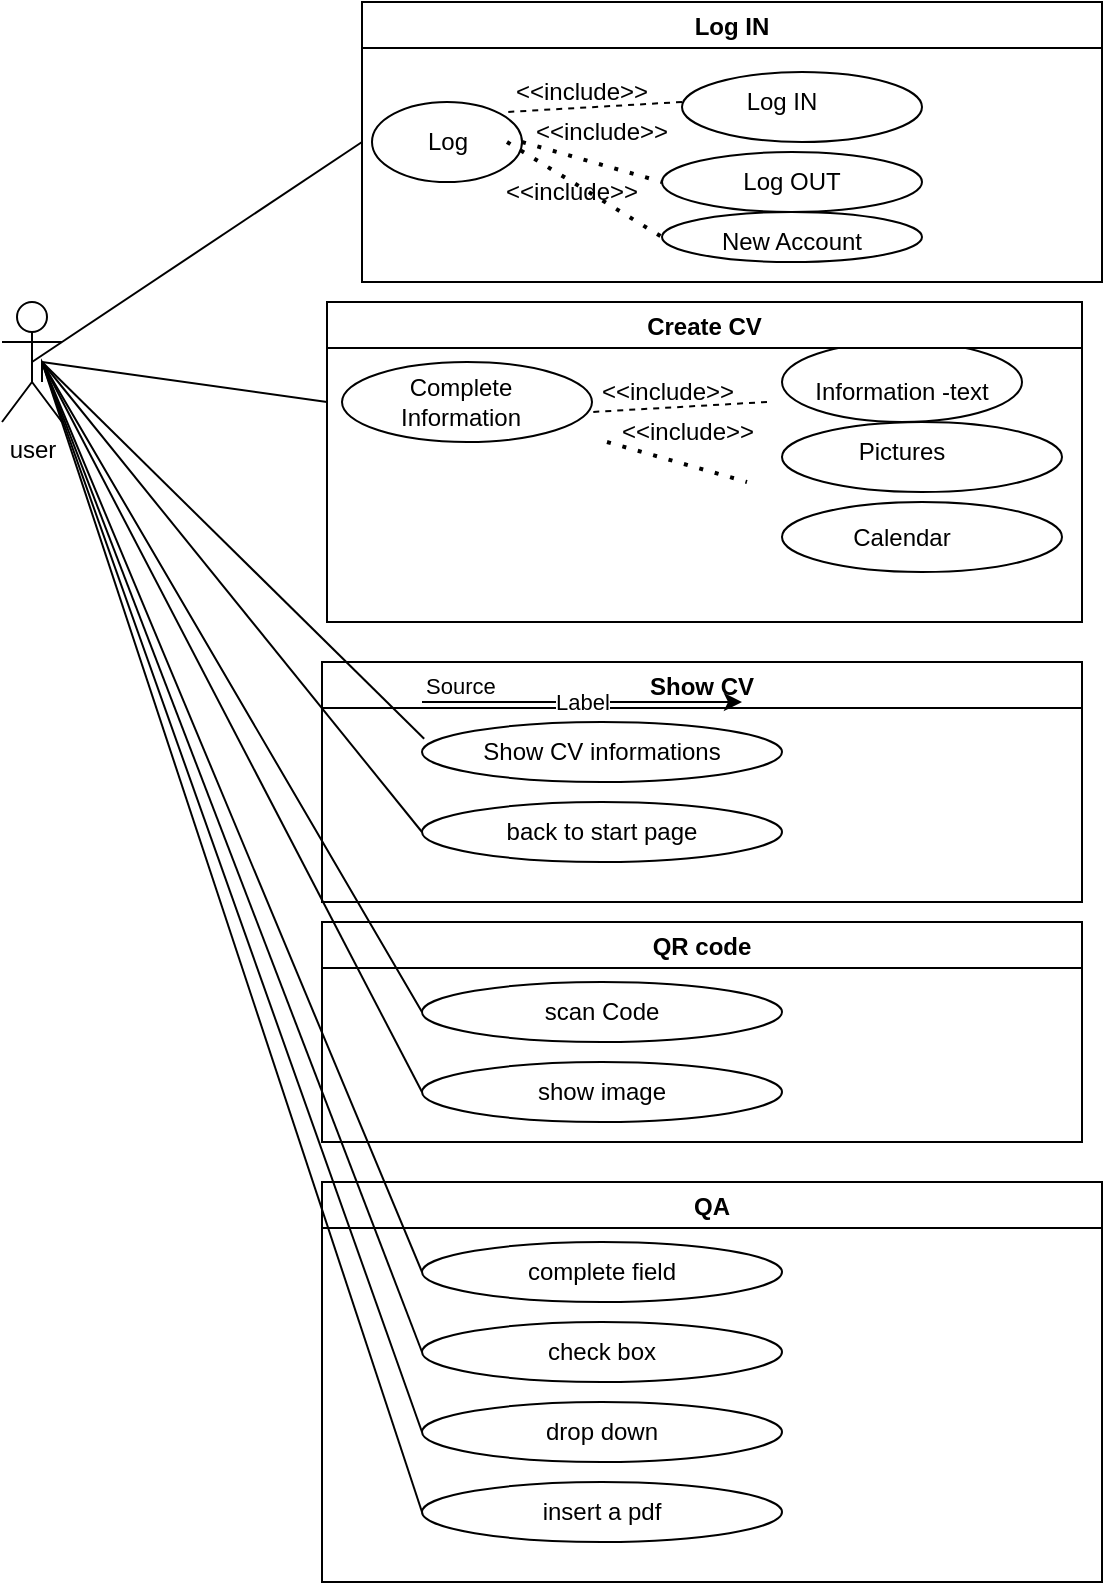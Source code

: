 <mxfile version="20.2.3" type="device"><diagram id="ybAi4qsyxsmRagj109D1" name="Page-1"><mxGraphModel dx="1298" dy="801" grid="1" gridSize="10" guides="1" tooltips="1" connect="1" arrows="1" fold="1" page="1" pageScale="1" pageWidth="850" pageHeight="1100" math="0" shadow="0"><root><mxCell id="0"/><mxCell id="1" parent="0"/><mxCell id="1w0WepBmjEY2nfZTH_tM-1" value="user" style="shape=umlActor;verticalLabelPosition=bottom;verticalAlign=top;html=1;outlineConnect=0;" vertex="1" parent="1"><mxGeometry x="70" y="180" width="30" height="60" as="geometry"/></mxCell><mxCell id="1w0WepBmjEY2nfZTH_tM-4" value="Log IN" style="swimlane;startSize=23;" vertex="1" parent="1"><mxGeometry x="250" y="30" width="370" height="140" as="geometry"/></mxCell><mxCell id="1w0WepBmjEY2nfZTH_tM-7" value="" style="ellipse;whiteSpace=wrap;html=1;" vertex="1" parent="1w0WepBmjEY2nfZTH_tM-4"><mxGeometry x="5" y="50" width="75" height="40" as="geometry"/></mxCell><mxCell id="1w0WepBmjEY2nfZTH_tM-8" value="Log" style="text;html=1;strokeColor=none;fillColor=none;align=center;verticalAlign=middle;whiteSpace=wrap;rounded=0;" vertex="1" parent="1w0WepBmjEY2nfZTH_tM-4"><mxGeometry x="12.5" y="55" width="60" height="30" as="geometry"/></mxCell><mxCell id="1w0WepBmjEY2nfZTH_tM-12" value="&amp;lt;&amp;lt;include&amp;gt;&amp;gt;" style="text;html=1;strokeColor=none;fillColor=none;align=center;verticalAlign=middle;whiteSpace=wrap;rounded=0;" vertex="1" parent="1w0WepBmjEY2nfZTH_tM-4"><mxGeometry x="80" y="35" width="60" height="20" as="geometry"/></mxCell><mxCell id="1w0WepBmjEY2nfZTH_tM-14" value="&amp;lt;&amp;lt;include&amp;gt;&amp;gt;" style="text;html=1;strokeColor=none;fillColor=none;align=center;verticalAlign=middle;whiteSpace=wrap;rounded=0;" vertex="1" parent="1w0WepBmjEY2nfZTH_tM-4"><mxGeometry x="90" y="55" width="60" height="20" as="geometry"/></mxCell><mxCell id="1w0WepBmjEY2nfZTH_tM-18" value="&amp;lt;&amp;lt;include&amp;gt;&amp;gt;" style="text;html=1;strokeColor=none;fillColor=none;align=center;verticalAlign=middle;whiteSpace=wrap;rounded=0;" vertex="1" parent="1w0WepBmjEY2nfZTH_tM-4"><mxGeometry x="100" y="90" width="10" height="10" as="geometry"/></mxCell><mxCell id="1w0WepBmjEY2nfZTH_tM-20" value="" style="ellipse;whiteSpace=wrap;html=1;" vertex="1" parent="1w0WepBmjEY2nfZTH_tM-4"><mxGeometry x="160" y="35" width="120" height="35" as="geometry"/></mxCell><mxCell id="1w0WepBmjEY2nfZTH_tM-21" value="" style="ellipse;whiteSpace=wrap;html=1;" vertex="1" parent="1w0WepBmjEY2nfZTH_tM-4"><mxGeometry x="150" y="75" width="130" height="30" as="geometry"/></mxCell><mxCell id="1w0WepBmjEY2nfZTH_tM-22" value="Log OUT" style="text;html=1;strokeColor=none;fillColor=none;align=center;verticalAlign=middle;whiteSpace=wrap;rounded=0;" vertex="1" parent="1w0WepBmjEY2nfZTH_tM-4"><mxGeometry x="185" y="80" width="60" height="20" as="geometry"/></mxCell><mxCell id="1w0WepBmjEY2nfZTH_tM-23" value="" style="ellipse;whiteSpace=wrap;html=1;" vertex="1" parent="1w0WepBmjEY2nfZTH_tM-4"><mxGeometry x="150" y="105" width="130" height="25" as="geometry"/></mxCell><mxCell id="1w0WepBmjEY2nfZTH_tM-24" value="New Account" style="text;html=1;strokeColor=none;fillColor=none;align=center;verticalAlign=middle;whiteSpace=wrap;rounded=0;" vertex="1" parent="1w0WepBmjEY2nfZTH_tM-4"><mxGeometry x="170" y="105" width="90" height="30" as="geometry"/></mxCell><mxCell id="1w0WepBmjEY2nfZTH_tM-11" value="" style="endArrow=none;dashed=1;html=1;dashPattern=1 3;strokeWidth=2;rounded=0;exitX=1;exitY=0.5;exitDx=0;exitDy=0;entryX=0;entryY=0.5;entryDx=0;entryDy=0;" edge="1" parent="1w0WepBmjEY2nfZTH_tM-4" source="1w0WepBmjEY2nfZTH_tM-8" target="1w0WepBmjEY2nfZTH_tM-23"><mxGeometry width="50" height="50" relative="1" as="geometry"><mxPoint x="150" y="230" as="sourcePoint"/><mxPoint x="140" y="100" as="targetPoint"/></mxGeometry></mxCell><mxCell id="1w0WepBmjEY2nfZTH_tM-10" value="" style="endArrow=none;dashed=1;html=1;dashPattern=1 3;strokeWidth=2;rounded=0;exitX=1;exitY=0.5;exitDx=0;exitDy=0;entryX=0;entryY=0.5;entryDx=0;entryDy=0;" edge="1" parent="1w0WepBmjEY2nfZTH_tM-4" source="1w0WepBmjEY2nfZTH_tM-7" target="1w0WepBmjEY2nfZTH_tM-21"><mxGeometry width="50" height="50" relative="1" as="geometry"><mxPoint x="150" y="230" as="sourcePoint"/><mxPoint x="150" y="80" as="targetPoint"/></mxGeometry></mxCell><mxCell id="1w0WepBmjEY2nfZTH_tM-9" value="" style="endArrow=none;dashed=1;html=1;rounded=0;startArrow=none;entryX=1;entryY=0;entryDx=0;entryDy=0;" edge="1" parent="1" target="1w0WepBmjEY2nfZTH_tM-8"><mxGeometry width="50" height="50" relative="1" as="geometry"><mxPoint x="410" y="80" as="sourcePoint"/><mxPoint x="400" y="80" as="targetPoint"/></mxGeometry></mxCell><mxCell id="1w0WepBmjEY2nfZTH_tM-19" value="Log IN" style="text;html=1;strokeColor=none;fillColor=none;align=center;verticalAlign=middle;whiteSpace=wrap;rounded=0;" vertex="1" parent="1"><mxGeometry x="430" y="70" width="60" height="20" as="geometry"/></mxCell><mxCell id="1w0WepBmjEY2nfZTH_tM-26" value="" style="endArrow=none;html=1;rounded=0;exitX=0.5;exitY=0.5;exitDx=0;exitDy=0;exitPerimeter=0;entryX=0;entryY=0.5;entryDx=0;entryDy=0;" edge="1" parent="1" source="1w0WepBmjEY2nfZTH_tM-1" target="1w0WepBmjEY2nfZTH_tM-4"><mxGeometry width="50" height="50" relative="1" as="geometry"><mxPoint x="250" y="190" as="sourcePoint"/><mxPoint x="300" y="140" as="targetPoint"/></mxGeometry></mxCell><mxCell id="1w0WepBmjEY2nfZTH_tM-28" value="" style="ellipse;whiteSpace=wrap;html=1;" vertex="1" parent="1"><mxGeometry x="240" y="210" width="125" height="40" as="geometry"/></mxCell><mxCell id="1w0WepBmjEY2nfZTH_tM-29" value="Complete &lt;br&gt;Information" style="text;html=1;strokeColor=none;fillColor=none;align=center;verticalAlign=middle;whiteSpace=wrap;rounded=0;" vertex="1" parent="1"><mxGeometry x="232.5" y="215" width="132.5" height="30" as="geometry"/></mxCell><mxCell id="1w0WepBmjEY2nfZTH_tM-30" value="&amp;lt;&amp;lt;include&amp;gt;&amp;gt;" style="text;html=1;strokeColor=none;fillColor=none;align=center;verticalAlign=middle;whiteSpace=wrap;rounded=0;" vertex="1" parent="1"><mxGeometry x="372.5" y="215" width="60" height="20" as="geometry"/></mxCell><mxCell id="1w0WepBmjEY2nfZTH_tM-31" value="&amp;lt;&amp;lt;include&amp;gt;&amp;gt;" style="text;html=1;strokeColor=none;fillColor=none;align=center;verticalAlign=middle;whiteSpace=wrap;rounded=0;" vertex="1" parent="1"><mxGeometry x="382.5" y="235" width="60" height="20" as="geometry"/></mxCell><mxCell id="1w0WepBmjEY2nfZTH_tM-35" value="" style="endArrow=none;dashed=1;html=1;dashPattern=1 3;strokeWidth=2;rounded=0;exitX=1;exitY=0.5;exitDx=0;exitDy=0;entryX=0;entryY=0.5;entryDx=0;entryDy=0;" edge="1" parent="1"><mxGeometry width="50" height="50" relative="1" as="geometry"><mxPoint x="372.5" y="250" as="sourcePoint"/><mxPoint x="442.5" y="270" as="targetPoint"/></mxGeometry></mxCell><mxCell id="1w0WepBmjEY2nfZTH_tM-36" value="" style="endArrow=none;dashed=1;html=1;rounded=0;startArrow=none;entryX=1;entryY=0;entryDx=0;entryDy=0;" edge="1" parent="1"><mxGeometry width="50" height="50" relative="1" as="geometry"><mxPoint x="452.5" y="230" as="sourcePoint"/><mxPoint x="365" y="235" as="targetPoint"/></mxGeometry></mxCell><mxCell id="1w0WepBmjEY2nfZTH_tM-38" value="" style="ellipse;whiteSpace=wrap;html=1;" vertex="1" parent="1"><mxGeometry x="460" y="200" width="120" height="40" as="geometry"/></mxCell><mxCell id="1w0WepBmjEY2nfZTH_tM-39" value="Information -text" style="text;html=1;strokeColor=none;fillColor=none;align=center;verticalAlign=middle;whiteSpace=wrap;rounded=0;" vertex="1" parent="1"><mxGeometry x="475" y="210" width="90" height="30" as="geometry"/></mxCell><mxCell id="1w0WepBmjEY2nfZTH_tM-40" value="" style="ellipse;whiteSpace=wrap;html=1;" vertex="1" parent="1"><mxGeometry x="460" y="240" width="140" height="35" as="geometry"/></mxCell><mxCell id="1w0WepBmjEY2nfZTH_tM-41" value="Pictures" style="text;html=1;strokeColor=none;fillColor=none;align=center;verticalAlign=middle;whiteSpace=wrap;rounded=0;" vertex="1" parent="1"><mxGeometry x="490" y="240" width="60" height="30" as="geometry"/></mxCell><mxCell id="1w0WepBmjEY2nfZTH_tM-42" value="" style="ellipse;whiteSpace=wrap;html=1;" vertex="1" parent="1"><mxGeometry x="460" y="280" width="140" height="35" as="geometry"/></mxCell><mxCell id="1w0WepBmjEY2nfZTH_tM-43" value="Calendar" style="text;html=1;strokeColor=none;fillColor=none;align=center;verticalAlign=middle;whiteSpace=wrap;rounded=0;" vertex="1" parent="1"><mxGeometry x="490" y="282.5" width="60" height="30" as="geometry"/></mxCell><mxCell id="1w0WepBmjEY2nfZTH_tM-57" value="Create CV" style="swimlane;" vertex="1" parent="1"><mxGeometry x="232.5" y="180" width="377.5" height="160" as="geometry"/></mxCell><mxCell id="1w0WepBmjEY2nfZTH_tM-58" value="Show CV" style="swimlane;" vertex="1" parent="1"><mxGeometry x="230" y="360" width="380" height="120" as="geometry"/></mxCell><mxCell id="1w0WepBmjEY2nfZTH_tM-59" value="Show CV informations" style="ellipse;whiteSpace=wrap;html=1;" vertex="1" parent="1w0WepBmjEY2nfZTH_tM-58"><mxGeometry x="50" y="30" width="180" height="30" as="geometry"/></mxCell><mxCell id="1w0WepBmjEY2nfZTH_tM-60" value="back to start page" style="ellipse;whiteSpace=wrap;html=1;" vertex="1" parent="1w0WepBmjEY2nfZTH_tM-58"><mxGeometry x="50" y="70" width="180" height="30" as="geometry"/></mxCell><mxCell id="1w0WepBmjEY2nfZTH_tM-61" value="" style="endArrow=none;html=1;rounded=0;entryX=0;entryY=0.5;entryDx=0;entryDy=0;" edge="1" parent="1" target="1w0WepBmjEY2nfZTH_tM-29"><mxGeometry width="50" height="50" relative="1" as="geometry"><mxPoint x="90" y="210" as="sourcePoint"/><mxPoint x="260" y="110" as="targetPoint"/></mxGeometry></mxCell><mxCell id="1w0WepBmjEY2nfZTH_tM-62" value="" style="endArrow=none;html=1;rounded=0;entryX=0.006;entryY=0.28;entryDx=0;entryDy=0;entryPerimeter=0;" edge="1" parent="1" target="1w0WepBmjEY2nfZTH_tM-59"><mxGeometry width="50" height="50" relative="1" as="geometry"><mxPoint x="90" y="210" as="sourcePoint"/><mxPoint x="242.5" y="240" as="targetPoint"/></mxGeometry></mxCell><mxCell id="1w0WepBmjEY2nfZTH_tM-63" value="" style="endArrow=none;html=1;rounded=0;entryX=0;entryY=0.5;entryDx=0;entryDy=0;" edge="1" parent="1" target="1w0WepBmjEY2nfZTH_tM-60"><mxGeometry width="50" height="50" relative="1" as="geometry"><mxPoint x="90" y="210" as="sourcePoint"/><mxPoint x="281.08" y="398.4" as="targetPoint"/></mxGeometry></mxCell><mxCell id="1w0WepBmjEY2nfZTH_tM-65" value="QR code" style="swimlane;" vertex="1" parent="1"><mxGeometry x="230" y="490" width="380" height="110" as="geometry"/></mxCell><mxCell id="1w0WepBmjEY2nfZTH_tM-66" value="scan Code" style="ellipse;whiteSpace=wrap;html=1;" vertex="1" parent="1w0WepBmjEY2nfZTH_tM-65"><mxGeometry x="50" y="30" width="180" height="30" as="geometry"/></mxCell><mxCell id="1w0WepBmjEY2nfZTH_tM-67" value="show image" style="ellipse;whiteSpace=wrap;html=1;" vertex="1" parent="1w0WepBmjEY2nfZTH_tM-65"><mxGeometry x="50" y="70" width="180" height="30" as="geometry"/></mxCell><mxCell id="1w0WepBmjEY2nfZTH_tM-69" value="" style="endArrow=none;html=1;rounded=0;entryX=0;entryY=0.5;entryDx=0;entryDy=0;" edge="1" parent="1" target="1w0WepBmjEY2nfZTH_tM-66"><mxGeometry width="50" height="50" relative="1" as="geometry"><mxPoint x="90" y="220" as="sourcePoint"/><mxPoint x="360" y="410" as="targetPoint"/><Array as="points"><mxPoint x="90" y="210"/></Array></mxGeometry></mxCell><mxCell id="1w0WepBmjEY2nfZTH_tM-71" value="" style="endArrow=none;html=1;rounded=0;entryX=0;entryY=0.5;entryDx=0;entryDy=0;" edge="1" parent="1" target="1w0WepBmjEY2nfZTH_tM-67"><mxGeometry width="50" height="50" relative="1" as="geometry"><mxPoint x="90" y="210" as="sourcePoint"/><mxPoint x="360" y="410" as="targetPoint"/></mxGeometry></mxCell><mxCell id="1w0WepBmjEY2nfZTH_tM-72" value="QA" style="swimlane;" vertex="1" parent="1"><mxGeometry x="230" y="620" width="390" height="200" as="geometry"/></mxCell><mxCell id="1w0WepBmjEY2nfZTH_tM-73" value="complete field" style="ellipse;whiteSpace=wrap;html=1;" vertex="1" parent="1w0WepBmjEY2nfZTH_tM-72"><mxGeometry x="50" y="30" width="180" height="30" as="geometry"/></mxCell><mxCell id="1w0WepBmjEY2nfZTH_tM-74" value="check box" style="ellipse;whiteSpace=wrap;html=1;" vertex="1" parent="1w0WepBmjEY2nfZTH_tM-72"><mxGeometry x="50" y="70" width="180" height="30" as="geometry"/></mxCell><mxCell id="1w0WepBmjEY2nfZTH_tM-76" value="drop down" style="ellipse;whiteSpace=wrap;html=1;" vertex="1" parent="1w0WepBmjEY2nfZTH_tM-72"><mxGeometry x="50" y="110" width="180" height="30" as="geometry"/></mxCell><mxCell id="1w0WepBmjEY2nfZTH_tM-77" value="insert a pdf" style="ellipse;whiteSpace=wrap;html=1;" vertex="1" parent="1w0WepBmjEY2nfZTH_tM-72"><mxGeometry x="50" y="150" width="180" height="30" as="geometry"/></mxCell><mxCell id="1w0WepBmjEY2nfZTH_tM-78" value="" style="endArrow=classic;html=1;rounded=0;" edge="1" parent="1"><mxGeometry relative="1" as="geometry"><mxPoint x="280" y="380" as="sourcePoint"/><mxPoint x="440" y="380" as="targetPoint"/></mxGeometry></mxCell><mxCell id="1w0WepBmjEY2nfZTH_tM-79" value="Label" style="edgeLabel;resizable=0;html=1;align=center;verticalAlign=middle;" connectable="0" vertex="1" parent="1w0WepBmjEY2nfZTH_tM-78"><mxGeometry relative="1" as="geometry"/></mxCell><mxCell id="1w0WepBmjEY2nfZTH_tM-80" value="Source" style="edgeLabel;resizable=0;html=1;align=left;verticalAlign=bottom;" connectable="0" vertex="1" parent="1w0WepBmjEY2nfZTH_tM-78"><mxGeometry x="-1" relative="1" as="geometry"/></mxCell><mxCell id="1w0WepBmjEY2nfZTH_tM-81" value="" style="endArrow=none;html=1;rounded=0;entryX=0;entryY=0.5;entryDx=0;entryDy=0;" edge="1" parent="1" target="1w0WepBmjEY2nfZTH_tM-73"><mxGeometry width="50" height="50" relative="1" as="geometry"><mxPoint x="90" y="210" as="sourcePoint"/><mxPoint x="380" y="360" as="targetPoint"/></mxGeometry></mxCell><mxCell id="1w0WepBmjEY2nfZTH_tM-82" value="" style="endArrow=none;html=1;rounded=0;entryX=0;entryY=0.5;entryDx=0;entryDy=0;" edge="1" parent="1" target="1w0WepBmjEY2nfZTH_tM-74"><mxGeometry width="50" height="50" relative="1" as="geometry"><mxPoint x="90" y="210" as="sourcePoint"/><mxPoint x="290" y="675" as="targetPoint"/></mxGeometry></mxCell><mxCell id="1w0WepBmjEY2nfZTH_tM-83" value="" style="endArrow=none;html=1;rounded=0;entryX=0;entryY=0.5;entryDx=0;entryDy=0;" edge="1" parent="1" target="1w0WepBmjEY2nfZTH_tM-77"><mxGeometry width="50" height="50" relative="1" as="geometry"><mxPoint x="90" y="210" as="sourcePoint"/><mxPoint x="380" y="440" as="targetPoint"/></mxGeometry></mxCell><mxCell id="1w0WepBmjEY2nfZTH_tM-84" value="" style="endArrow=none;html=1;rounded=0;exitX=0;exitY=0.5;exitDx=0;exitDy=0;" edge="1" parent="1" source="1w0WepBmjEY2nfZTH_tM-76"><mxGeometry width="50" height="50" relative="1" as="geometry"><mxPoint x="330" y="740" as="sourcePoint"/><mxPoint x="90" y="210" as="targetPoint"/></mxGeometry></mxCell></root></mxGraphModel></diagram></mxfile>